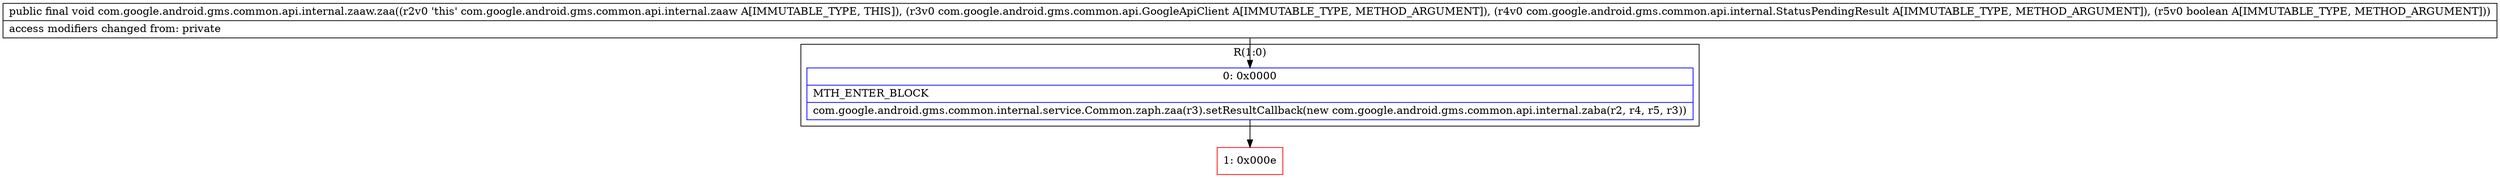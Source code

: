 digraph "CFG forcom.google.android.gms.common.api.internal.zaaw.zaa(Lcom\/google\/android\/gms\/common\/api\/GoogleApiClient;Lcom\/google\/android\/gms\/common\/api\/internal\/StatusPendingResult;Z)V" {
subgraph cluster_Region_1534713242 {
label = "R(1:0)";
node [shape=record,color=blue];
Node_0 [shape=record,label="{0\:\ 0x0000|MTH_ENTER_BLOCK\l|com.google.android.gms.common.internal.service.Common.zaph.zaa(r3).setResultCallback(new com.google.android.gms.common.api.internal.zaba(r2, r4, r5, r3))\l}"];
}
Node_1 [shape=record,color=red,label="{1\:\ 0x000e}"];
MethodNode[shape=record,label="{public final void com.google.android.gms.common.api.internal.zaaw.zaa((r2v0 'this' com.google.android.gms.common.api.internal.zaaw A[IMMUTABLE_TYPE, THIS]), (r3v0 com.google.android.gms.common.api.GoogleApiClient A[IMMUTABLE_TYPE, METHOD_ARGUMENT]), (r4v0 com.google.android.gms.common.api.internal.StatusPendingResult A[IMMUTABLE_TYPE, METHOD_ARGUMENT]), (r5v0 boolean A[IMMUTABLE_TYPE, METHOD_ARGUMENT]))  | access modifiers changed from: private\l}"];
MethodNode -> Node_0;
Node_0 -> Node_1;
}

